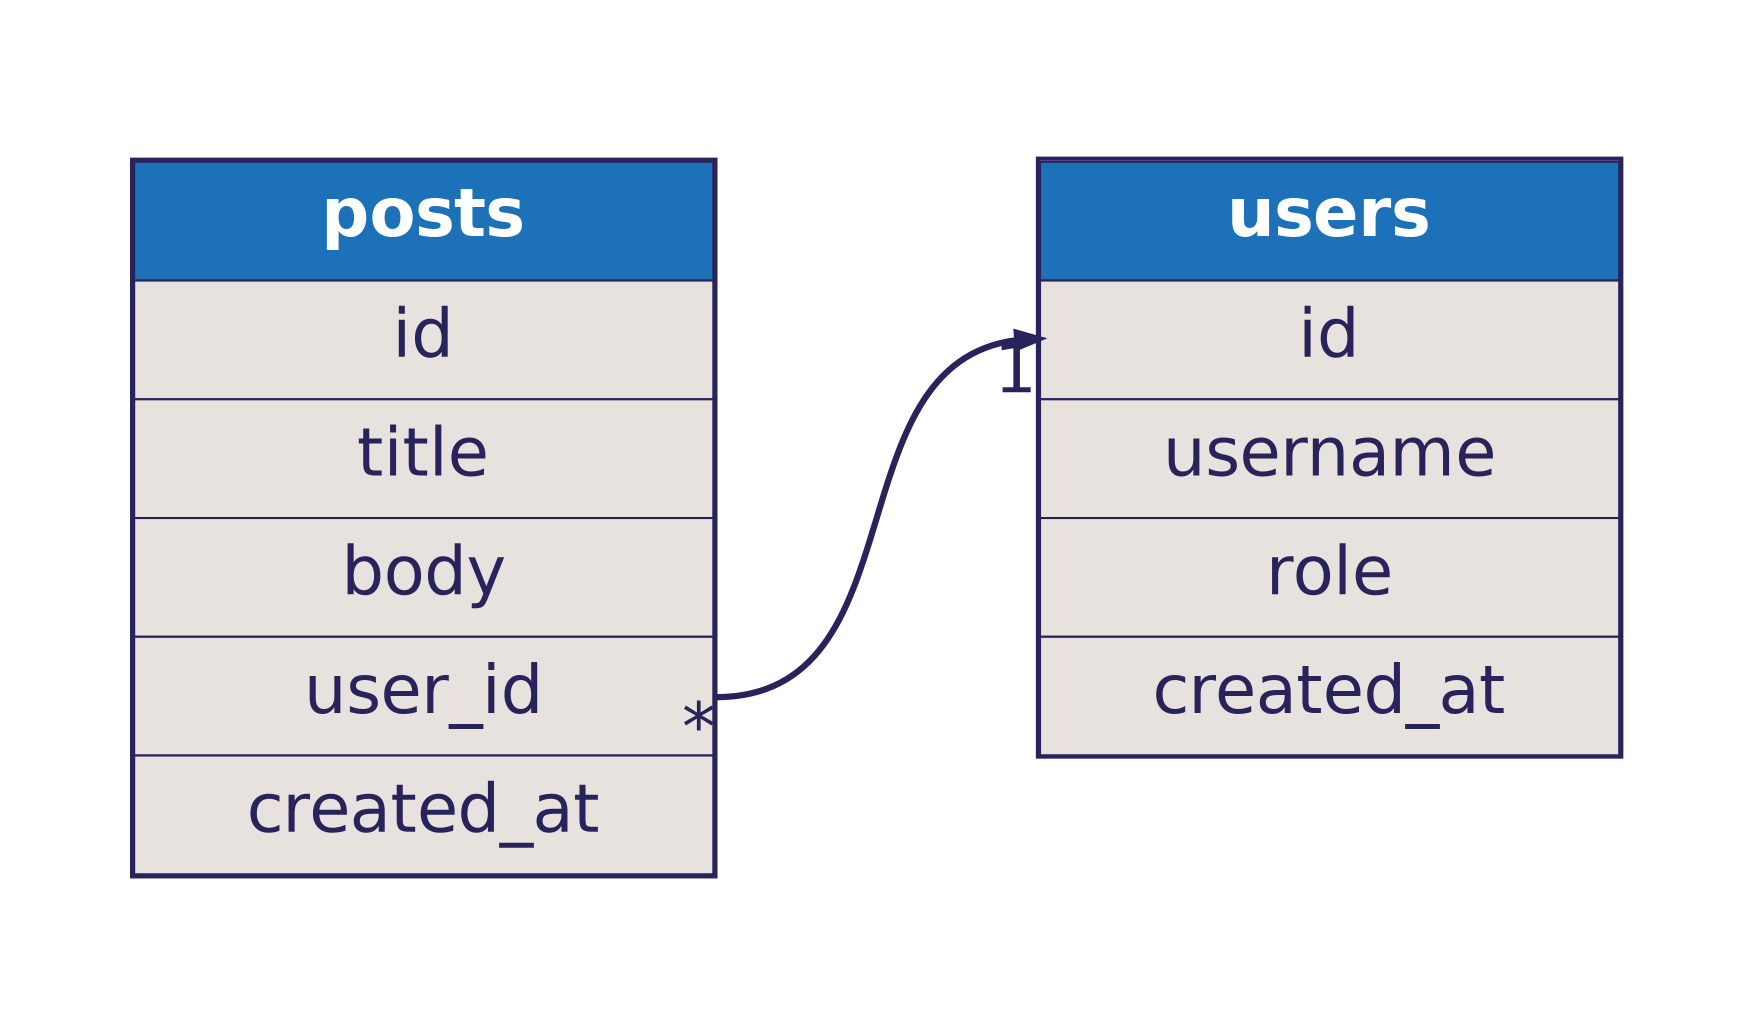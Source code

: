 digraph dbml {
      rankdir=LR;
      graph [fontname="helvetica", fontsize=32, fontcolor="#29235c", bgcolor="transparent"];
      node [penwidth=0, margin=0, fontname="helvetica", fontsize=32, fontcolor="#29235c"];
      edge [fontname="helvetica", fontsize=32, fontcolor="#29235c", color="#29235c"];

      
      
      "users" [id=users;label=<<TABLE BORDER="2" COLOR="#29235c" CELLBORDER="1" CELLSPACING="0" CELLPADDING="10" >
      <TR><TD PORT="f0" WIDTH="150" BGCOLOR="#1d71b8"><font color="#ffffff"><B>       users       </B></font></TD></TR>
<TR><TD PORT="f1" BGCOLOR="#e7e2dd">id</TD></TR>
<TR><TD PORT="f2" BGCOLOR="#e7e2dd">username</TD></TR>
<TR><TD PORT="f3" BGCOLOR="#e7e2dd">role</TD></TR>
<TR><TD PORT="f4" BGCOLOR="#e7e2dd">created_at</TD></TR>
    </TABLE>>];
"posts" [id=posts;label=<<TABLE BORDER="2" COLOR="#29235c" CELLBORDER="1" CELLSPACING="0" CELLPADDING="10" >
      <TR><TD PORT="f0" WIDTH="150" BGCOLOR="#1d71b8"><font color="#ffffff"><B>       posts       </B></font></TD></TR>
<TR><TD PORT="f1" BGCOLOR="#e7e2dd">id</TD></TR>
<TR><TD PORT="f2" BGCOLOR="#e7e2dd">title</TD></TR>
<TR><TD PORT="f3" BGCOLOR="#e7e2dd">body</TD></TR>
<TR><TD PORT="f4" BGCOLOR="#e7e2dd">user_id</TD></TR>
<TR><TD PORT="f5" BGCOLOR="#e7e2dd">created_at</TD></TR>
    </TABLE>>];
    
      posts:f0 -> users:f0 [style=invis, weight=100, color=red]
    posts:f4:e -> users:f1:w [penwidth=3, color="#29235c", headlabel="1", taillabel="*", arrowhead="normal", arrowtail="none"]
    }